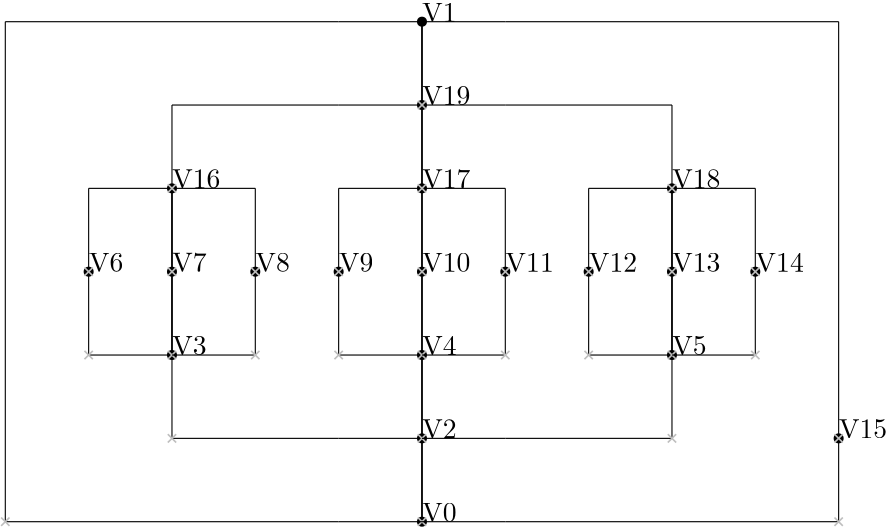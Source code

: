 <?xml version="1.0"?>
    <!DOCTYPE ipe SYSTEM "ipe.dtd">
    <ipe version="70005" creator="Ipe 7.1.4">
    <info created="D:20131106154934" modified="D:20131106160041"/>
    <preamble>\usepackage[english]{babel}</preamble>
    <ipestyle name="basic">
    <symbol name="arrow/arc(spx)">
    <path stroke="sym-stroke" fill="sym-stroke" pen="sym-pen">
    0 0 m
    -1 0.333 l
    -1 -0.333 l
    h
    </path>
    </symbol>
    <symbol name="arrow/farc(spx)">
    <path stroke="sym-stroke" fill="white" pen="sym-pen">
    0 0 m
    -1 0.333 l
    -1 -0.333 l
    h
    </path>
    </symbol>
    <symbol name="mark/circle(sx)" transformations="translations">
    <path fill="sym-stroke">
    0.6 0 0 0.6 0 0 e
    0.4 0 0 0.4 0 0 e
    </path>
    </symbol>
    <symbol name="mark/disk(sx)" transformations="translations">
    <path fill="sym-stroke">
    0.6 0 0 0.6 0 0 e
    </path>
    </symbol>
    <symbol name="mark/fdisk(sfx)" transformations="translations">
    <group>
    <path fill="sym-fill">
    0.5 0 0 0.5 0 0 e
    </path>
    <path fill="sym-stroke" fillrule="eofill">
    0.6 0 0 0.6 0 0 e
    0.4 0 0 0.4 0 0 e
    </path>
    </group>
    </symbol>
    <symbol name="mark/box(sx)" transformations="translations">
    <path fill="sym-stroke" fillrule="eofill">
    -0.6 -0.6 m
    0.6 -0.6 l
    0.6 0.6 l
    -0.6 0.6 l
    h
    -0.4 -0.4 m
    0.4 -0.4 l
    0.4 0.4 l
    -0.4 0.4 l
    h
    </path>
    </symbol>
    <symbol name="mark/square(sx)" transformations="translations">
    <path fill="sym-stroke">
    -0.6 -0.6 m
    0.6 -0.6 l
    0.6 0.6 l
    -0.6 0.6 l
    h
    </path>
    </symbol>
    <symbol name="mark/fsquare(sfx)" transformations="translations">
    <group>
    <path fill="sym-fill">
    -0.5 -0.5 m
    0.5 -0.5 l
    0.5 0.5 l
    -0.5 0.5 l
    h
    </path>
    <path fill="sym-stroke" fillrule="eofill">
    -0.6 -0.6 m
    0.6 -0.6 l
    0.6 0.6 l
    -0.6 0.6 l
    h
    -0.4 -0.4 m
    0.4 -0.4 l
    0.4 0.4 l
    -0.4 0.4 l
    h
    </path>
    </group>
    </symbol>
    <symbol name="mark/cross(sx)" transformations="translations">
    <group>
    <path fill="sym-stroke">
    -0.43 -0.57 m
    0.57 0.43 l
    0.43 0.57 l
    -0.57 -0.43 l
    h
    </path>
    <path fill="sym-stroke">
    -0.43 0.57 m
    0.57 -0.43 l
    0.43 -0.57 l
    -0.57 0.43 l
    h
    </path>
    </group>
    </symbol>
    <symbol name="arrow/fnormal(spx)">
    <path stroke="sym-stroke" fill="white" pen="sym-pen">
    0 0 m
    -1 0.333 l
    -1 -0.333 l
    h
    </path>
    </symbol>
    <symbol name="arrow/pointed(spx)">
    <path stroke="sym-stroke" fill="sym-stroke" pen="sym-pen">
    0 0 m
    -1 0.333 l
    -0.8 0 l
    -1 -0.333 l
    h
    </path>
    </symbol>
    <symbol name="arrow/fpointed(spx)">
    <path stroke="sym-stroke" fill="white" pen="sym-pen">
    0 0 m
    -1 0.333 l
    -0.8 0 l
    -1 -0.333 l
    h
    </path>
    </symbol>
    <symbol name="arrow/linear(spx)">
    <path stroke="sym-stroke" pen="sym-pen">
    -1 0.333 m
    0 0 l
    -1 -0.333 l
    </path>
    </symbol>
    <symbol name="arrow/fdouble(spx)">
    <path stroke="sym-stroke" fill="white" pen="sym-pen">
    0 0 m
    -1 0.333 l
    -1 -0.333 l
    h
    -1 0 m
    -2 0.333 l
    -2 -0.333 l
    h
    </path>
    </symbol>
    <symbol name="arrow/double(spx)">
    <path stroke="sym-stroke" fill="sym-stroke" pen="sym-pen">
    0 0 m
    -1 0.333 l
    -1 -0.333 l
    h
    -1 0 m
    -2 0.333 l
    -2 -0.333 l
    h
    </path>
    </symbol>
    <pen name="heavier" value="0.8"/>
    <pen name="fat" value="1.2"/>
    <pen name="ultrafat" value="2"/>
    <symbolsize name="large" value="5"/>
    <symbolsize name="small" value="2"/>
    <symbolsize name="tiny" value="1.1"/>
    <arrowsize name="large" value="10"/>
    <arrowsize name="small" value="5"/>
    <arrowsize name="tiny" value="3"/>
    <color name="red" value="1 0 0"/>
    <color name="green" value="0 1 0"/>
    <color name="blue" value="0 0 1"/>
    <color name="yellow" value="1 1 0"/>
    <color name="orange" value="1 0.647 0"/>
    <color name="gold" value="1 0.843 0"/>
    <color name="purple" value="0.627 0.125 0.941"/>
    <color name="gray" value="0.745"/>
    <color name="brown" value="0.647 0.165 0.165"/>
    <color name="navy" value="0 0 0.502"/>
    <color name="pink" value="1 0.753 0.796"/>
    <color name="seagreen" value="0.18 0.545 0.341"/>
    <color name="turquoise" value="0.251 0.878 0.816"/>
    <color name="violet" value="0.933 0.51 0.933"/>
    <color name="darkblue" value="0 0 0.545"/>
    <color name="darkcyan" value="0 0.545 0.545"/>
    <color name="darkgray" value="0.663"/>
    <color name="darkgreen" value="0 0.392 0"/>
    <color name="darkmagenta" value="0.545 0 0.545"/>
    <color name="darkorange" value="1 0.549 0"/>
    <color name="darkred" value="0.545 0 0"/>
    <color name="lightblue" value="0.678 0.847 0.902"/>
    <color name="lightcyan" value="0.878 1 1"/>
    <color name="lightgray" value="0.827"/>
    <color name="lightgreen" value="0.565 0.933 0.565"/>
    <color name="lightyellow" value="1 1 0.878"/>
    <dashstyle name="dashed" value="[4] 0"/>
    <dashstyle name="dotted" value="[1 3] 0"/>
    <dashstyle name="dash dotted" value="[4 2 1 2] 0"/>
    <dashstyle name="dash dot dotted" value="[4 2 1 2 1 2] 0"/>
    <textsize name="large" value="\large"/>
    <textsize name="Large" value="\Large"/>
    <textsize name="LARGE" value="\LARGE"/>
    <textsize name="huge" value="\huge"/>
    <textsize name="Huge" value="\Huge"/>
    <textsize name="small" value="\small"/>
    <textsize name="footnote" value="\footnotesize"/>
    <textsize name="tiny" value="\tiny"/>
    <textstyle name="center" begin="\begin{center}" end="\end{center}"/>
    <textstyle name="itemize" begin="\begin{itemize}" end="\end{itemize}"/>
    <textstyle name="item" begin="\begin{itemize}\item{}" end="\end{itemize}"/>
    <gridsize name="4 pts" value="4"/>
    <gridsize name="8 pts (~3 mm)" value="8"/>
    <gridsize name="16 pts (~6 mm)" value="16"/>
    <gridsize name="32 pts (~12 mm)" value="32"/>
    <gridsize name="10 pts (~3.5 mm)" value="10"/>
    <gridsize name="20 pts (~7 mm)" value="20"/>
    <gridsize name="14 pts (~5 mm)" value="14"/>
    <gridsize name="28 pts (~10 mm)" value="28"/>
    <gridsize name="56 pts (~20 mm)" value="56"/>
    <anglesize name="90 deg" value="90"/>
    <anglesize name="60 deg" value="60"/>
    <anglesize name="45 deg" value="45"/>
    <anglesize name="30 deg" value="30"/>
    <anglesize name="22.5 deg" value="22.5"/>
    <tiling name="falling" angle="-60" step="4" width="1"/>
    <tiling name="rising" angle="30" step="4" width="1"/>
    <layout paper="1000 1000" origin="0 0" frame="1000 1000" skip="32" crop="yes"/>
    </ipestyle>
    <page>
    <layer name="alpha"/>
    <view layers="alpha" active="alpha"/>
<use name="mark/disk(sx)" pos="550 400" size="normal" stroke="black"/>
<text transformations="translations" pos="550 400" stroke="black" type="label" width="190" height="10" depth="0" valign="baseline" size="normal">V0</text><use name="mark/disk(sx)" pos="550 580" size="normal" stroke="black"/>
<text transformations="translations" pos="550 580" stroke="black" type="label" width="190" height="10" depth="0" valign="baseline" size="normal">V1</text><use name="mark/disk(sx)" pos="550 430" size="normal" stroke="black"/>
<text transformations="translations" pos="550 430" stroke="black" type="label" width="190" height="10" depth="0" valign="baseline" size="normal">V2</text><use name="mark/disk(sx)" pos="460 460" size="normal" stroke="black"/>
<text transformations="translations" pos="460 460" stroke="black" type="label" width="190" height="10" depth="0" valign="baseline" size="normal">V3</text><use name="mark/disk(sx)" pos="550 460" size="normal" stroke="black"/>
<text transformations="translations" pos="550 460" stroke="black" type="label" width="190" height="10" depth="0" valign="baseline" size="normal">V4</text><use name="mark/disk(sx)" pos="640 460" size="normal" stroke="black"/>
<text transformations="translations" pos="640 460" stroke="black" type="label" width="190" height="10" depth="0" valign="baseline" size="normal">V5</text><use name="mark/disk(sx)" pos="430 490" size="normal" stroke="black"/>
<text transformations="translations" pos="430 490" stroke="black" type="label" width="190" height="10" depth="0" valign="baseline" size="normal">V6</text><use name="mark/disk(sx)" pos="460 490" size="normal" stroke="black"/>
<text transformations="translations" pos="460 490" stroke="black" type="label" width="190" height="10" depth="0" valign="baseline" size="normal">V7</text><use name="mark/disk(sx)" pos="490 490" size="normal" stroke="black"/>
<text transformations="translations" pos="490 490" stroke="black" type="label" width="190" height="10" depth="0" valign="baseline" size="normal">V8</text><use name="mark/disk(sx)" pos="520 490" size="normal" stroke="black"/>
<text transformations="translations" pos="520 490" stroke="black" type="label" width="190" height="10" depth="0" valign="baseline" size="normal">V9</text><use name="mark/disk(sx)" pos="550 490" size="normal" stroke="black"/>
<text transformations="translations" pos="550 490" stroke="black" type="label" width="190" height="10" depth="0" valign="baseline" size="normal">V10</text><use name="mark/disk(sx)" pos="580 490" size="normal" stroke="black"/>
<text transformations="translations" pos="580 490" stroke="black" type="label" width="190" height="10" depth="0" valign="baseline" size="normal">V11</text><use name="mark/disk(sx)" pos="610 490" size="normal" stroke="black"/>
<text transformations="translations" pos="610 490" stroke="black" type="label" width="190" height="10" depth="0" valign="baseline" size="normal">V12</text><use name="mark/disk(sx)" pos="640 490" size="normal" stroke="black"/>
<text transformations="translations" pos="640 490" stroke="black" type="label" width="190" height="10" depth="0" valign="baseline" size="normal">V13</text><use name="mark/disk(sx)" pos="670 490" size="normal" stroke="black"/>
<text transformations="translations" pos="670 490" stroke="black" type="label" width="190" height="10" depth="0" valign="baseline" size="normal">V14</text><use name="mark/disk(sx)" pos="700 430" size="normal" stroke="black"/>
<text transformations="translations" pos="700 430" stroke="black" type="label" width="190" height="10" depth="0" valign="baseline" size="normal">V15</text><use name="mark/disk(sx)" pos="550 520" size="normal" stroke="black"/>
<text transformations="translations" pos="550 520" stroke="black" type="label" width="190" height="10" depth="0" valign="baseline" size="normal">V17</text><use name="mark/disk(sx)" pos="460 520" size="normal" stroke="black"/>
<text transformations="translations" pos="460 520" stroke="black" type="label" width="190" height="10" depth="0" valign="baseline" size="normal">V16</text><use name="mark/disk(sx)" pos="550 550" size="normal" stroke="black"/>
<text transformations="translations" pos="550 550" stroke="black" type="label" width="190" height="10" depth="0" valign="baseline" size="normal">V19</text><use name="mark/disk(sx)" pos="640 520" size="normal" stroke="black"/>
<text transformations="translations" pos="640 520" stroke="black" type="label" width="190" height="10" depth="0" valign="baseline" size="normal">V18</text><path stroke="black" pen="normal" dash="normal">
 550 400 m
 550 430 l
 </path>
<path stroke="black" pen="normal" dash="normal">
 550 430 m
 550 430 l
 </path>
<path stroke="black" pen="normal" dash="normal">
 550 430 m
 550 400 l
 </path>
<path stroke="black" pen="normal" dash="normal">
 550 400 m
 550 400 l
 </path>
<path stroke="black" pen="normal" dash="normal">
 550 430 m
 550 400 l
 </path>
<use name="mark/cross(sx)" pos="550 400" size="normal" stroke="gray"/>
<path stroke="black" pen="normal" dash="normal">
 550 400 m
 520 400 l
 </path>
<path stroke="black" pen="normal" dash="normal">
 520 400 m
 400 400 l
 </path>
<path stroke="black" pen="normal" dash="normal">
 550 580 m
 520 580 l
 </path>
<path stroke="black" pen="normal" dash="normal">
 520 580 m
 400 580 l
 </path>
<path stroke="black" pen="normal" dash="normal">
 400 400 m
 400 580 l
 </path>
<use name="mark/cross(sx)" pos="400 400" size="normal" stroke="gray"/>
<path stroke="black" pen="normal" dash="normal">
 550 430 m
 520 430 l
 </path>
<path stroke="black" pen="normal" dash="normal">
 520 430 m
 460 430 l
 </path>
<path stroke="black" pen="normal" dash="normal">
 460 460 m
 460 430 l
 </path>
<path stroke="black" pen="normal" dash="normal">
 460 430 m
 460 430 l
 </path>
<path stroke="black" pen="normal" dash="normal">
 460 430 m
 460 430 l
 </path>
<use name="mark/cross(sx)" pos="460 430" size="normal" stroke="gray"/>
<path stroke="black" pen="normal" dash="normal">
 550 430 m
 550 460 l
 </path>
<path stroke="black" pen="normal" dash="normal">
 550 460 m
 550 460 l
 </path>
<path stroke="black" pen="normal" dash="normal">
 550 460 m
 550 430 l
 </path>
<path stroke="black" pen="normal" dash="normal">
 550 430 m
 550 430 l
 </path>
<path stroke="black" pen="normal" dash="normal">
 550 460 m
 550 430 l
 </path>
<use name="mark/cross(sx)" pos="550 430" size="normal" stroke="gray"/>
<path stroke="black" pen="normal" dash="normal">
 550 430 m
 580 430 l
 </path>
<path stroke="black" pen="normal" dash="normal">
 580 430 m
 640 430 l
 </path>
<path stroke="black" pen="normal" dash="normal">
 640 460 m
 640 430 l
 </path>
<path stroke="black" pen="normal" dash="normal">
 640 430 m
 640 430 l
 </path>
<path stroke="black" pen="normal" dash="normal">
 640 430 m
 640 430 l
 </path>
<use name="mark/cross(sx)" pos="640 430" size="normal" stroke="gray"/>
<path stroke="black" pen="normal" dash="normal">
 460 460 m
 430 460 l
 </path>
<path stroke="black" pen="normal" dash="normal">
 430 460 m
 430 460 l
 </path>
<path stroke="black" pen="normal" dash="normal">
 430 490 m
 430 460 l
 </path>
<path stroke="black" pen="normal" dash="normal">
 430 460 m
 430 460 l
 </path>
<path stroke="black" pen="normal" dash="normal">
 430 460 m
 430 460 l
 </path>
<use name="mark/cross(sx)" pos="430 460" size="normal" stroke="gray"/>
<path stroke="black" pen="normal" dash="normal">
 460 460 m
 460 490 l
 </path>
<path stroke="black" pen="normal" dash="normal">
 460 490 m
 460 490 l
 </path>
<path stroke="black" pen="normal" dash="normal">
 460 490 m
 460 460 l
 </path>
<path stroke="black" pen="normal" dash="normal">
 460 460 m
 460 460 l
 </path>
<path stroke="black" pen="normal" dash="normal">
 460 490 m
 460 460 l
 </path>
<use name="mark/cross(sx)" pos="460 460" size="normal" stroke="gray"/>
<path stroke="black" pen="normal" dash="normal">
 460 460 m
 490 460 l
 </path>
<path stroke="black" pen="normal" dash="normal">
 490 460 m
 490 460 l
 </path>
<path stroke="black" pen="normal" dash="normal">
 490 490 m
 490 460 l
 </path>
<path stroke="black" pen="normal" dash="normal">
 490 460 m
 490 460 l
 </path>
<path stroke="black" pen="normal" dash="normal">
 490 460 m
 490 460 l
 </path>
<use name="mark/cross(sx)" pos="490 460" size="normal" stroke="gray"/>
<path stroke="black" pen="normal" dash="normal">
 550 460 m
 520 460 l
 </path>
<path stroke="black" pen="normal" dash="normal">
 520 460 m
 520 460 l
 </path>
<path stroke="black" pen="normal" dash="normal">
 520 490 m
 520 460 l
 </path>
<path stroke="black" pen="normal" dash="normal">
 520 460 m
 520 460 l
 </path>
<path stroke="black" pen="normal" dash="normal">
 520 460 m
 520 460 l
 </path>
<use name="mark/cross(sx)" pos="520 460" size="normal" stroke="gray"/>
<path stroke="black" pen="normal" dash="normal">
 550 460 m
 550 490 l
 </path>
<path stroke="black" pen="normal" dash="normal">
 550 490 m
 550 490 l
 </path>
<path stroke="black" pen="normal" dash="normal">
 550 490 m
 550 460 l
 </path>
<path stroke="black" pen="normal" dash="normal">
 550 460 m
 550 460 l
 </path>
<path stroke="black" pen="normal" dash="normal">
 550 490 m
 550 460 l
 </path>
<use name="mark/cross(sx)" pos="550 460" size="normal" stroke="gray"/>
<path stroke="black" pen="normal" dash="normal">
 550 460 m
 580 460 l
 </path>
<path stroke="black" pen="normal" dash="normal">
 580 460 m
 580 460 l
 </path>
<path stroke="black" pen="normal" dash="normal">
 580 490 m
 580 460 l
 </path>
<path stroke="black" pen="normal" dash="normal">
 580 460 m
 580 460 l
 </path>
<path stroke="black" pen="normal" dash="normal">
 580 460 m
 580 460 l
 </path>
<use name="mark/cross(sx)" pos="580 460" size="normal" stroke="gray"/>
<path stroke="black" pen="normal" dash="normal">
 640 460 m
 610 460 l
 </path>
<path stroke="black" pen="normal" dash="normal">
 610 460 m
 610 460 l
 </path>
<path stroke="black" pen="normal" dash="normal">
 610 490 m
 610 460 l
 </path>
<path stroke="black" pen="normal" dash="normal">
 610 460 m
 610 460 l
 </path>
<path stroke="black" pen="normal" dash="normal">
 610 460 m
 610 460 l
 </path>
<use name="mark/cross(sx)" pos="610 460" size="normal" stroke="gray"/>
<path stroke="black" pen="normal" dash="normal">
 640 460 m
 640 490 l
 </path>
<path stroke="black" pen="normal" dash="normal">
 640 490 m
 640 490 l
 </path>
<path stroke="black" pen="normal" dash="normal">
 640 490 m
 640 460 l
 </path>
<path stroke="black" pen="normal" dash="normal">
 640 460 m
 640 460 l
 </path>
<path stroke="black" pen="normal" dash="normal">
 640 490 m
 640 460 l
 </path>
<use name="mark/cross(sx)" pos="640 460" size="normal" stroke="gray"/>
<path stroke="black" pen="normal" dash="normal">
 640 460 m
 670 460 l
 </path>
<path stroke="black" pen="normal" dash="normal">
 670 460 m
 670 460 l
 </path>
<path stroke="black" pen="normal" dash="normal">
 670 490 m
 670 460 l
 </path>
<path stroke="black" pen="normal" dash="normal">
 670 460 m
 670 460 l
 </path>
<path stroke="black" pen="normal" dash="normal">
 670 460 m
 670 460 l
 </path>
<use name="mark/cross(sx)" pos="670 460" size="normal" stroke="gray"/>
<path stroke="black" pen="normal" dash="normal">
 550 400 m
 580 400 l
 </path>
<path stroke="black" pen="normal" dash="normal">
 580 400 m
 700 400 l
 </path>
<path stroke="black" pen="normal" dash="normal">
 700 430 m
 700 400 l
 </path>
<path stroke="black" pen="normal" dash="normal">
 700 400 m
 700 400 l
 </path>
<path stroke="black" pen="normal" dash="normal">
 700 400 m
 700 400 l
 </path>
<use name="mark/cross(sx)" pos="700 400" size="normal" stroke="gray"/>
<path stroke="black" pen="normal" dash="normal">
 700 430 m
 700 460 l
 </path>
<path stroke="black" pen="normal" dash="normal">
 700 460 m
 700 460 l
 </path>
<path stroke="black" pen="normal" dash="normal">
 550 580 m
 580 580 l
 </path>
<path stroke="black" pen="normal" dash="normal">
 580 580 m
 700 580 l
 </path>
<path stroke="black" pen="normal" dash="normal">
 700 460 m
 700 580 l
 </path>
<use name="mark/cross(sx)" pos="700 430" size="normal" stroke="gray"/>
<path stroke="black" pen="normal" dash="normal">
 460 490 m
 460 520 l
 </path>
<path stroke="black" pen="normal" dash="normal">
 460 520 m
 460 520 l
 </path>
<path stroke="black" pen="normal" dash="normal">
 460 520 m
 460 490 l
 </path>
<path stroke="black" pen="normal" dash="normal">
 460 490 m
 460 490 l
 </path>
<path stroke="black" pen="normal" dash="normal">
 460 520 m
 460 490 l
 </path>
<use name="mark/cross(sx)" pos="460 490" size="normal" stroke="gray"/>
<path stroke="black" pen="normal" dash="normal">
 430 490 m
 430 520 l
 </path>
<path stroke="black" pen="normal" dash="normal">
 430 520 m
 430 520 l
 </path>
<path stroke="black" pen="normal" dash="normal">
 460 520 m
 430 520 l
 </path>
<path stroke="black" pen="normal" dash="normal">
 430 520 m
 430 520 l
 </path>
<path stroke="black" pen="normal" dash="normal">
 430 520 m
 430 520 l
 </path>
<use name="mark/cross(sx)" pos="430 490" size="normal" stroke="gray"/>
<path stroke="black" pen="normal" dash="normal">
 520 490 m
 520 520 l
 </path>
<path stroke="black" pen="normal" dash="normal">
 520 520 m
 520 520 l
 </path>
<path stroke="black" pen="normal" dash="normal">
 550 520 m
 520 520 l
 </path>
<path stroke="black" pen="normal" dash="normal">
 520 520 m
 520 520 l
 </path>
<path stroke="black" pen="normal" dash="normal">
 520 520 m
 520 520 l
 </path>
<use name="mark/cross(sx)" pos="520 490" size="normal" stroke="gray"/>
<path stroke="black" pen="normal" dash="normal">
 490 490 m
 490 520 l
 </path>
<path stroke="black" pen="normal" dash="normal">
 490 520 m
 490 520 l
 </path>
<path stroke="black" pen="normal" dash="normal">
 460 520 m
 490 520 l
 </path>
<path stroke="black" pen="normal" dash="normal">
 490 520 m
 490 520 l
 </path>
<path stroke="black" pen="normal" dash="normal">
 490 520 m
 490 520 l
 </path>
<use name="mark/cross(sx)" pos="490 490" size="normal" stroke="gray"/>
<path stroke="black" pen="normal" dash="normal">
 580 490 m
 580 520 l
 </path>
<path stroke="black" pen="normal" dash="normal">
 580 520 m
 580 520 l
 </path>
<path stroke="black" pen="normal" dash="normal">
 550 520 m
 580 520 l
 </path>
<path stroke="black" pen="normal" dash="normal">
 580 520 m
 580 520 l
 </path>
<path stroke="black" pen="normal" dash="normal">
 580 520 m
 580 520 l
 </path>
<use name="mark/cross(sx)" pos="580 490" size="normal" stroke="gray"/>
<path stroke="black" pen="normal" dash="normal">
 550 490 m
 550 520 l
 </path>
<path stroke="black" pen="normal" dash="normal">
 550 520 m
 550 520 l
 </path>
<path stroke="black" pen="normal" dash="normal">
 550 520 m
 550 490 l
 </path>
<path stroke="black" pen="normal" dash="normal">
 550 490 m
 550 490 l
 </path>
<path stroke="black" pen="normal" dash="normal">
 550 520 m
 550 490 l
 </path>
<use name="mark/cross(sx)" pos="550 490" size="normal" stroke="gray"/>
<path stroke="black" pen="normal" dash="normal">
 640 490 m
 640 520 l
 </path>
<path stroke="black" pen="normal" dash="normal">
 640 520 m
 640 520 l
 </path>
<path stroke="black" pen="normal" dash="normal">
 640 520 m
 640 490 l
 </path>
<path stroke="black" pen="normal" dash="normal">
 640 490 m
 640 490 l
 </path>
<path stroke="black" pen="normal" dash="normal">
 640 520 m
 640 490 l
 </path>
<use name="mark/cross(sx)" pos="640 490" size="normal" stroke="gray"/>
<path stroke="black" pen="normal" dash="normal">
 610 490 m
 610 520 l
 </path>
<path stroke="black" pen="normal" dash="normal">
 610 520 m
 610 520 l
 </path>
<path stroke="black" pen="normal" dash="normal">
 640 520 m
 610 520 l
 </path>
<path stroke="black" pen="normal" dash="normal">
 610 520 m
 610 520 l
 </path>
<path stroke="black" pen="normal" dash="normal">
 610 520 m
 610 520 l
 </path>
<use name="mark/cross(sx)" pos="610 490" size="normal" stroke="gray"/>
<path stroke="black" pen="normal" dash="normal">
 460 520 m
 460 550 l
 </path>
<path stroke="black" pen="normal" dash="normal">
 460 550 m
 460 550 l
 </path>
<path stroke="black" pen="normal" dash="normal">
 550 550 m
 520 550 l
 </path>
<path stroke="black" pen="normal" dash="normal">
 520 550 m
 460 550 l
 </path>
<path stroke="black" pen="normal" dash="normal">
 460 550 m
 460 550 l
 </path>
<use name="mark/cross(sx)" pos="460 520" size="normal" stroke="gray"/>
<path stroke="black" pen="normal" dash="normal">
 670 490 m
 670 520 l
 </path>
<path stroke="black" pen="normal" dash="normal">
 670 520 m
 670 520 l
 </path>
<path stroke="black" pen="normal" dash="normal">
 640 520 m
 670 520 l
 </path>
<path stroke="black" pen="normal" dash="normal">
 670 520 m
 670 520 l
 </path>
<path stroke="black" pen="normal" dash="normal">
 670 520 m
 670 520 l
 </path>
<use name="mark/cross(sx)" pos="670 490" size="normal" stroke="gray"/>
<path stroke="black" pen="normal" dash="normal">
 640 520 m
 640 550 l
 </path>
<path stroke="black" pen="normal" dash="normal">
 640 550 m
 640 550 l
 </path>
<path stroke="black" pen="normal" dash="normal">
 550 550 m
 580 550 l
 </path>
<path stroke="black" pen="normal" dash="normal">
 580 550 m
 640 550 l
 </path>
<path stroke="black" pen="normal" dash="normal">
 640 550 m
 640 550 l
 </path>
<use name="mark/cross(sx)" pos="640 520" size="normal" stroke="gray"/>
<path stroke="black" pen="normal" dash="normal">
 550 520 m
 550 550 l
 </path>
<path stroke="black" pen="normal" dash="normal">
 550 550 m
 550 550 l
 </path>
<path stroke="black" pen="normal" dash="normal">
 550 550 m
 550 520 l
 </path>
<path stroke="black" pen="normal" dash="normal">
 550 520 m
 550 520 l
 </path>
<path stroke="black" pen="normal" dash="normal">
 550 550 m
 550 520 l
 </path>
<use name="mark/cross(sx)" pos="550 520" size="normal" stroke="gray"/>
<path stroke="black" pen="normal" dash="normal">
 550 550 m
 550 580 l
 </path>
<path stroke="black" pen="normal" dash="normal">
 550 580 m
 550 580 l
 </path>
<path stroke="black" pen="normal" dash="normal">
 550 580 m
 550 550 l
 </path>
<path stroke="black" pen="normal" dash="normal">
 550 550 m
 550 550 l
 </path>
<path stroke="black" pen="normal" dash="normal">
 550 580 m
 550 550 l
 </path>
<use name="mark/cross(sx)" pos="550 550" size="normal" stroke="gray"/>
</page>
</ipe>
